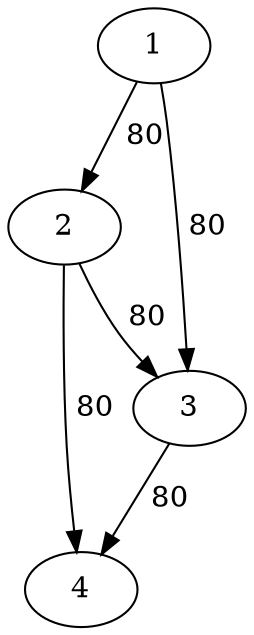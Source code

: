 strict digraph G {

    1 ->  2 [label=" 80"]
    1 ->  3 [label=" 80"]
    2 ->  3 [label=" 80"]
    2 ->  4 [label=" 80"]
    3 ->  4 [label=" 80"]

 }